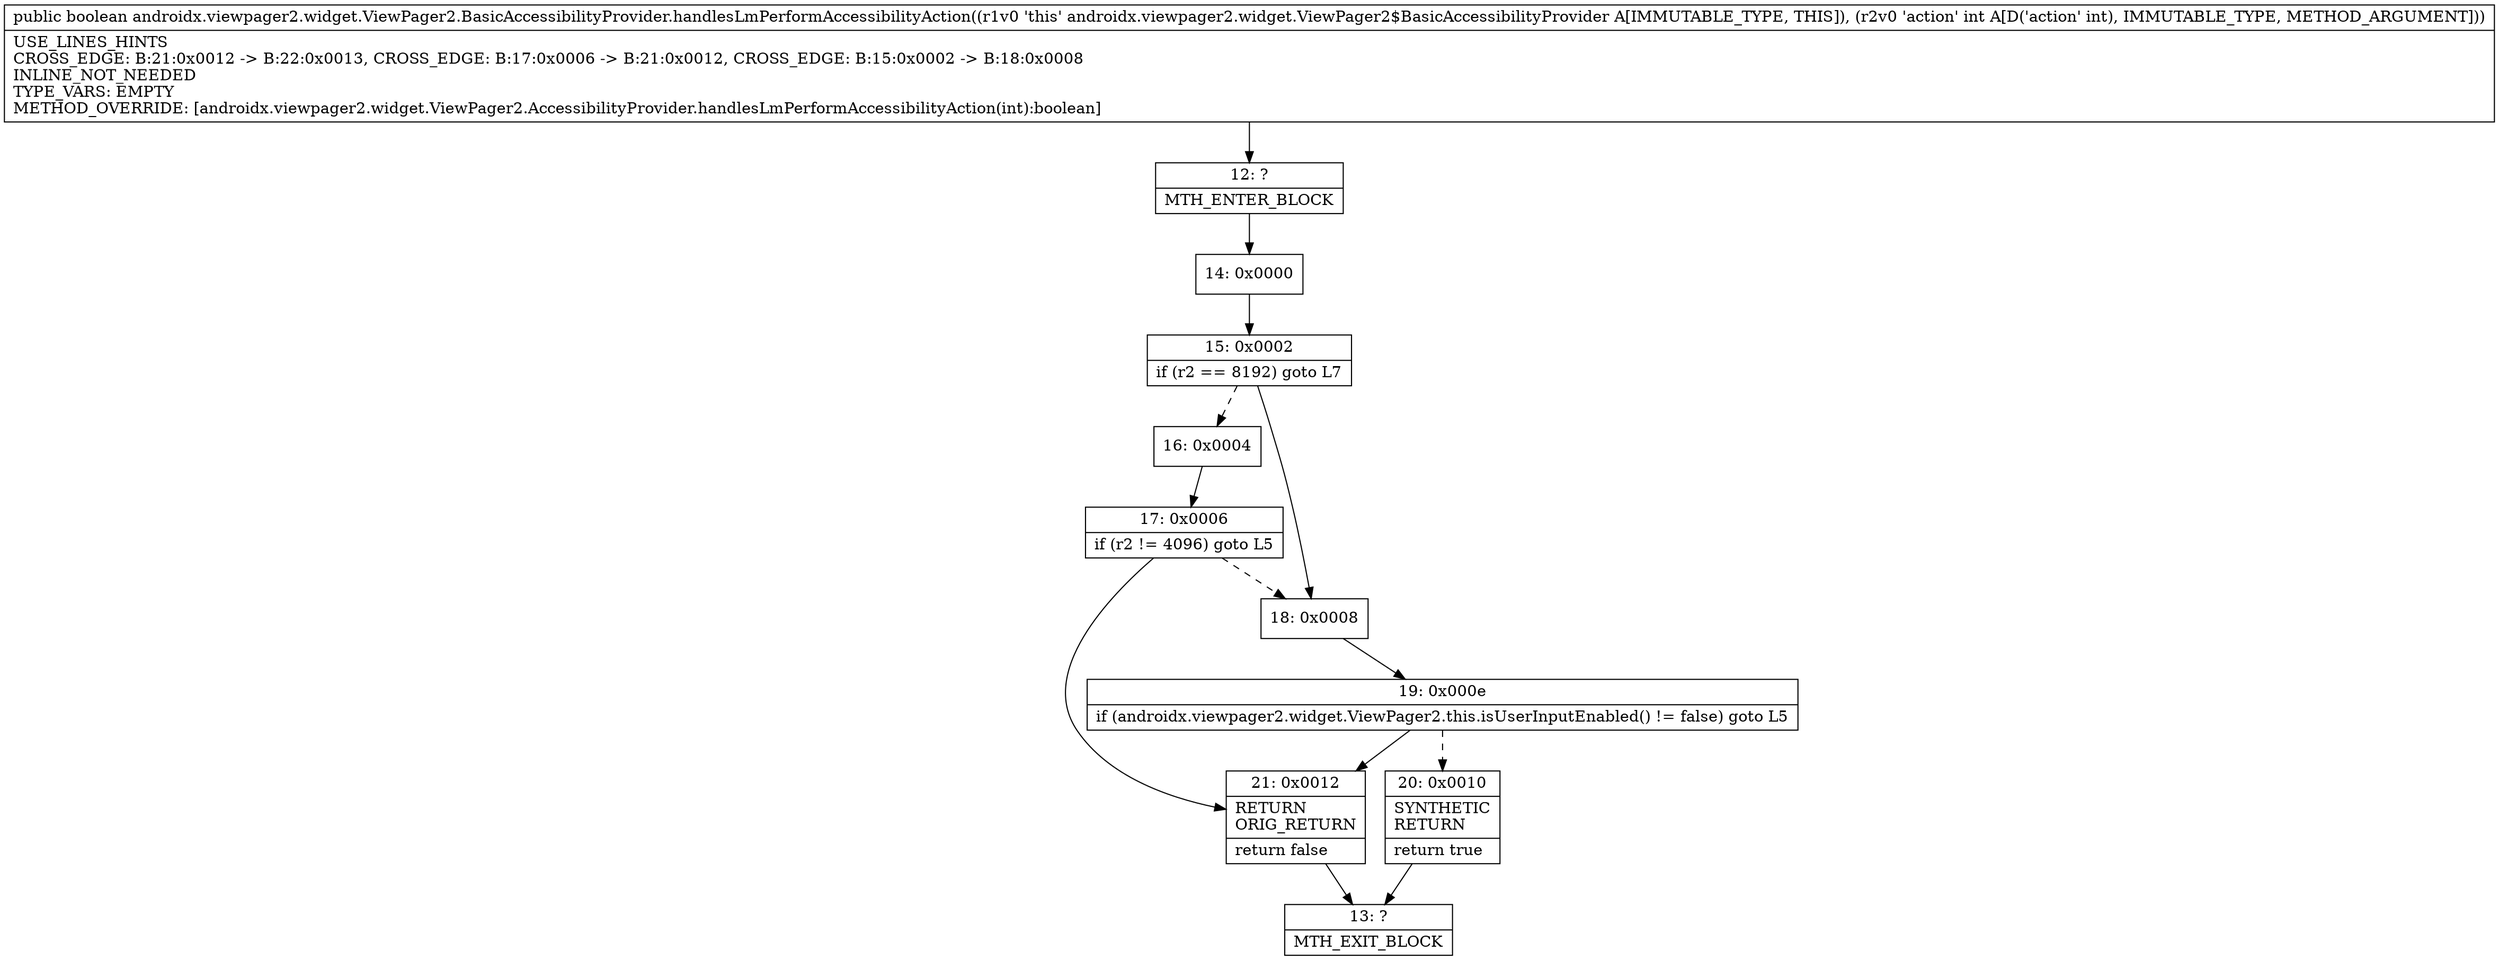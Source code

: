 digraph "CFG forandroidx.viewpager2.widget.ViewPager2.BasicAccessibilityProvider.handlesLmPerformAccessibilityAction(I)Z" {
Node_12 [shape=record,label="{12\:\ ?|MTH_ENTER_BLOCK\l}"];
Node_14 [shape=record,label="{14\:\ 0x0000}"];
Node_15 [shape=record,label="{15\:\ 0x0002|if (r2 == 8192) goto L7\l}"];
Node_16 [shape=record,label="{16\:\ 0x0004}"];
Node_17 [shape=record,label="{17\:\ 0x0006|if (r2 != 4096) goto L5\l}"];
Node_21 [shape=record,label="{21\:\ 0x0012|RETURN\lORIG_RETURN\l|return false\l}"];
Node_13 [shape=record,label="{13\:\ ?|MTH_EXIT_BLOCK\l}"];
Node_18 [shape=record,label="{18\:\ 0x0008}"];
Node_19 [shape=record,label="{19\:\ 0x000e|if (androidx.viewpager2.widget.ViewPager2.this.isUserInputEnabled() != false) goto L5\l}"];
Node_20 [shape=record,label="{20\:\ 0x0010|SYNTHETIC\lRETURN\l|return true\l}"];
MethodNode[shape=record,label="{public boolean androidx.viewpager2.widget.ViewPager2.BasicAccessibilityProvider.handlesLmPerformAccessibilityAction((r1v0 'this' androidx.viewpager2.widget.ViewPager2$BasicAccessibilityProvider A[IMMUTABLE_TYPE, THIS]), (r2v0 'action' int A[D('action' int), IMMUTABLE_TYPE, METHOD_ARGUMENT]))  | USE_LINES_HINTS\lCROSS_EDGE: B:21:0x0012 \-\> B:22:0x0013, CROSS_EDGE: B:17:0x0006 \-\> B:21:0x0012, CROSS_EDGE: B:15:0x0002 \-\> B:18:0x0008\lINLINE_NOT_NEEDED\lTYPE_VARS: EMPTY\lMETHOD_OVERRIDE: [androidx.viewpager2.widget.ViewPager2.AccessibilityProvider.handlesLmPerformAccessibilityAction(int):boolean]\l}"];
MethodNode -> Node_12;Node_12 -> Node_14;
Node_14 -> Node_15;
Node_15 -> Node_16[style=dashed];
Node_15 -> Node_18;
Node_16 -> Node_17;
Node_17 -> Node_18[style=dashed];
Node_17 -> Node_21;
Node_21 -> Node_13;
Node_18 -> Node_19;
Node_19 -> Node_20[style=dashed];
Node_19 -> Node_21;
Node_20 -> Node_13;
}

